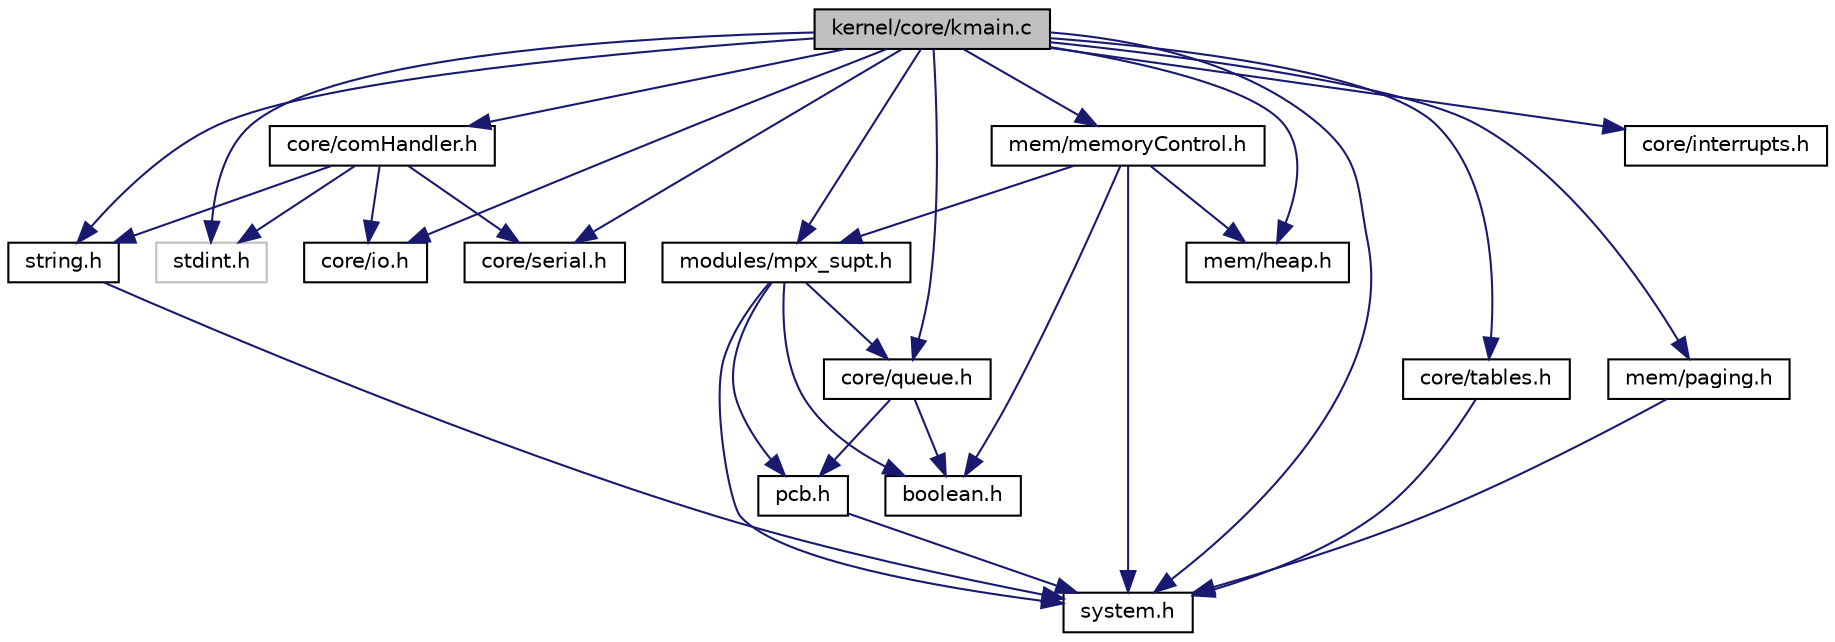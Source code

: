 digraph "kernel/core/kmain.c"
{
  edge [fontname="Helvetica",fontsize="10",labelfontname="Helvetica",labelfontsize="10"];
  node [fontname="Helvetica",fontsize="10",shape=record];
  Node1 [label="kernel/core/kmain.c",height=0.2,width=0.4,color="black", fillcolor="grey75", style="filled", fontcolor="black"];
  Node1 -> Node2 [color="midnightblue",fontsize="10",style="solid",fontname="Helvetica"];
  Node2 [label="stdint.h",height=0.2,width=0.4,color="grey75", fillcolor="white", style="filled"];
  Node1 -> Node3 [color="midnightblue",fontsize="10",style="solid",fontname="Helvetica"];
  Node3 [label="string.h",height=0.2,width=0.4,color="black", fillcolor="white", style="filled",URL="$string_8h.html"];
  Node3 -> Node4 [color="midnightblue",fontsize="10",style="solid",fontname="Helvetica"];
  Node4 [label="system.h",height=0.2,width=0.4,color="black", fillcolor="white", style="filled",URL="$system_8h.html"];
  Node1 -> Node4 [color="midnightblue",fontsize="10",style="solid",fontname="Helvetica"];
  Node1 -> Node5 [color="midnightblue",fontsize="10",style="solid",fontname="Helvetica"];
  Node5 [label="core/io.h",height=0.2,width=0.4,color="black", fillcolor="white", style="filled",URL="$io_8h.html"];
  Node1 -> Node6 [color="midnightblue",fontsize="10",style="solid",fontname="Helvetica"];
  Node6 [label="core/serial.h",height=0.2,width=0.4,color="black", fillcolor="white", style="filled",URL="$serial_8h.html"];
  Node1 -> Node7 [color="midnightblue",fontsize="10",style="solid",fontname="Helvetica"];
  Node7 [label="core/tables.h",height=0.2,width=0.4,color="black", fillcolor="white", style="filled",URL="$tables_8h.html"];
  Node7 -> Node4 [color="midnightblue",fontsize="10",style="solid",fontname="Helvetica"];
  Node1 -> Node8 [color="midnightblue",fontsize="10",style="solid",fontname="Helvetica"];
  Node8 [label="core/interrupts.h",height=0.2,width=0.4,color="black", fillcolor="white", style="filled",URL="$interrupts_8h.html"];
  Node1 -> Node9 [color="midnightblue",fontsize="10",style="solid",fontname="Helvetica"];
  Node9 [label="core/queue.h",height=0.2,width=0.4,color="black", fillcolor="white", style="filled",URL="$queue_8h.html"];
  Node9 -> Node10 [color="midnightblue",fontsize="10",style="solid",fontname="Helvetica"];
  Node10 [label="pcb.h",height=0.2,width=0.4,color="black", fillcolor="white", style="filled",URL="$pcb_8h.html"];
  Node10 -> Node4 [color="midnightblue",fontsize="10",style="solid",fontname="Helvetica"];
  Node9 -> Node11 [color="midnightblue",fontsize="10",style="solid",fontname="Helvetica"];
  Node11 [label="boolean.h",height=0.2,width=0.4,color="black", fillcolor="white", style="filled",URL="$boolean_8h.html"];
  Node1 -> Node12 [color="midnightblue",fontsize="10",style="solid",fontname="Helvetica"];
  Node12 [label="core/comHandler.h",height=0.2,width=0.4,color="black", fillcolor="white", style="filled",URL="$com_handler_8h.html"];
  Node12 -> Node2 [color="midnightblue",fontsize="10",style="solid",fontname="Helvetica"];
  Node12 -> Node3 [color="midnightblue",fontsize="10",style="solid",fontname="Helvetica"];
  Node12 -> Node5 [color="midnightblue",fontsize="10",style="solid",fontname="Helvetica"];
  Node12 -> Node6 [color="midnightblue",fontsize="10",style="solid",fontname="Helvetica"];
  Node1 -> Node13 [color="midnightblue",fontsize="10",style="solid",fontname="Helvetica"];
  Node13 [label="mem/heap.h",height=0.2,width=0.4,color="black", fillcolor="white", style="filled",URL="$heap_8h.html"];
  Node1 -> Node14 [color="midnightblue",fontsize="10",style="solid",fontname="Helvetica"];
  Node14 [label="mem/paging.h",height=0.2,width=0.4,color="black", fillcolor="white", style="filled",URL="$paging_8h.html"];
  Node14 -> Node4 [color="midnightblue",fontsize="10",style="solid",fontname="Helvetica"];
  Node1 -> Node15 [color="midnightblue",fontsize="10",style="solid",fontname="Helvetica"];
  Node15 [label="mem/memoryControl.h",height=0.2,width=0.4,color="black", fillcolor="white", style="filled",URL="$memory_control_8h.html"];
  Node15 -> Node4 [color="midnightblue",fontsize="10",style="solid",fontname="Helvetica"];
  Node15 -> Node13 [color="midnightblue",fontsize="10",style="solid",fontname="Helvetica"];
  Node15 -> Node16 [color="midnightblue",fontsize="10",style="solid",fontname="Helvetica"];
  Node16 [label="modules/mpx_supt.h",height=0.2,width=0.4,color="black", fillcolor="white", style="filled",URL="$mpx__supt_8h.html"];
  Node16 -> Node9 [color="midnightblue",fontsize="10",style="solid",fontname="Helvetica"];
  Node16 -> Node10 [color="midnightblue",fontsize="10",style="solid",fontname="Helvetica"];
  Node16 -> Node11 [color="midnightblue",fontsize="10",style="solid",fontname="Helvetica"];
  Node16 -> Node4 [color="midnightblue",fontsize="10",style="solid",fontname="Helvetica"];
  Node15 -> Node11 [color="midnightblue",fontsize="10",style="solid",fontname="Helvetica"];
  Node1 -> Node16 [color="midnightblue",fontsize="10",style="solid",fontname="Helvetica"];
}
